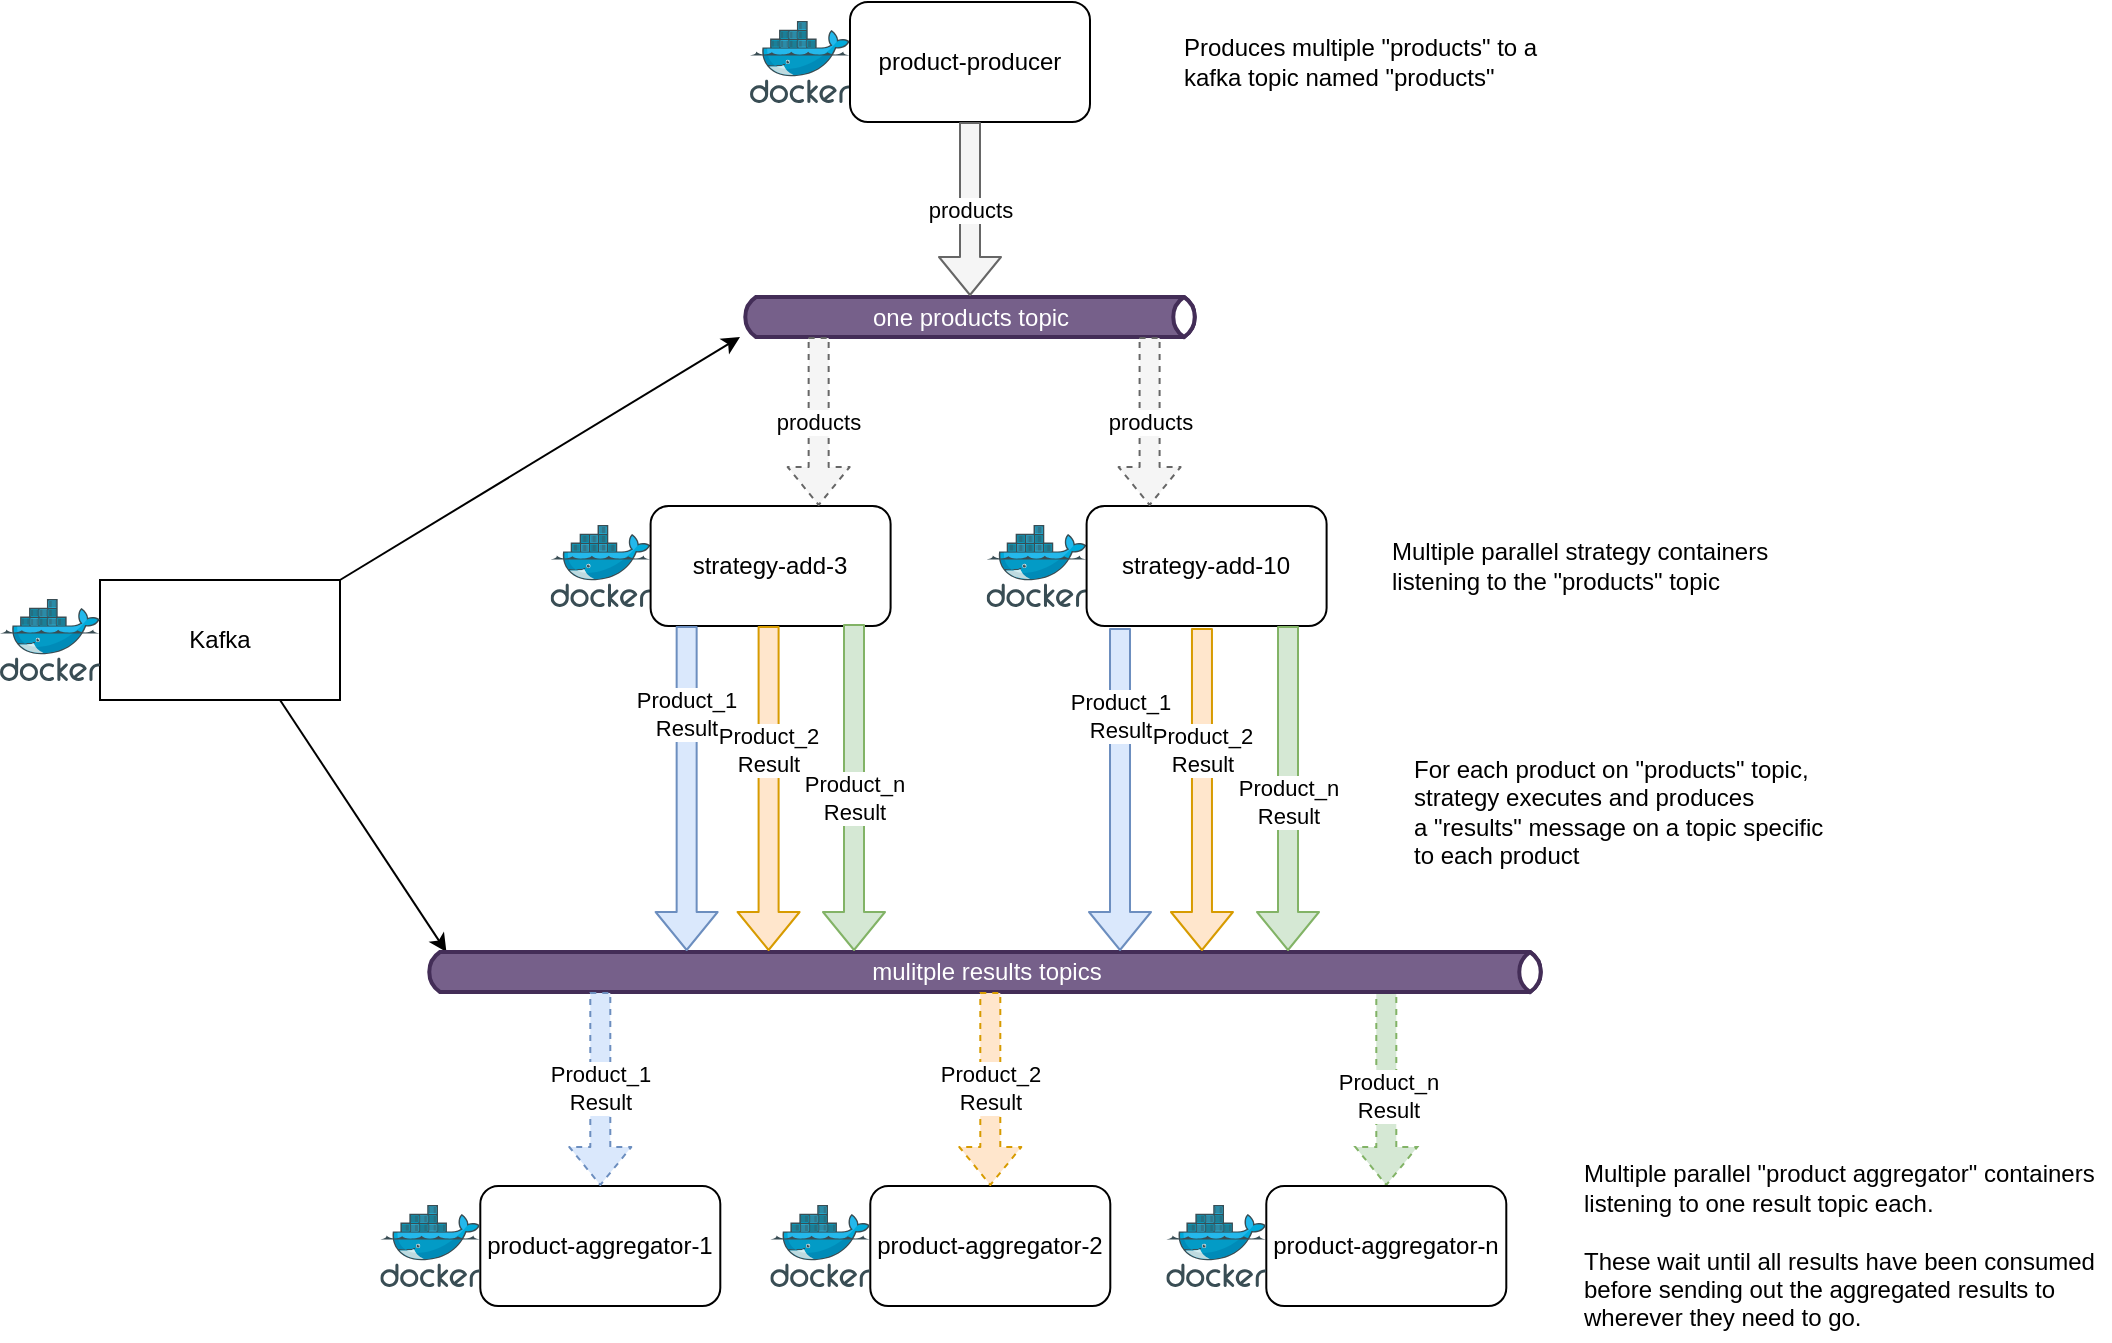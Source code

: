 <mxfile version="13.7.7" type="github">
  <diagram id="RekH_1G7RWVAD5rtdvup" name="untitled">
    <mxGraphModel dx="1182" dy="388" grid="1" gridSize="10" guides="1" tooltips="1" connect="1" arrows="1" fold="1" page="0" pageScale="1" pageWidth="827" pageHeight="1169" background="none" math="0" shadow="0">
      <root>
        <mxCell id="6bo9QPTR8BAE27Jl6f97-0" />
        <mxCell id="6bo9QPTR8BAE27Jl6f97-1" parent="6bo9QPTR8BAE27Jl6f97-0" />
        <mxCell id="AFFleFbOA_NaLcwn-8TM-2" value="" style="aspect=fixed;html=1;points=[];align=center;image;fontSize=12;image=img/lib/mscae/Docker.svg;" parent="6bo9QPTR8BAE27Jl6f97-1" vertex="1">
          <mxGeometry x="130" y="192.5" width="50" height="41" as="geometry" />
        </mxCell>
        <mxCell id="6sv9-S7iVqy-Pt7Is2Te-0" value="one products topic" style="html=1;outlineConnect=0;fillColor=#76608a;strokeColor=#432D57;gradientDirection=north;strokeWidth=2;shape=mxgraph.networks.bus;gradientColor=none;gradientDirection=north;fontColor=#ffffff;perimeter=backbonePerimeter;backboneSize=20;rotation=0;horizontal=1;" parent="6bo9QPTR8BAE27Jl6f97-1" vertex="1">
          <mxGeometry x="125" y="330.5" width="230" height="20" as="geometry" />
        </mxCell>
        <mxCell id="6sv9-S7iVqy-Pt7Is2Te-2" value="product-producer" style="rounded=1;whiteSpace=wrap;html=1;" parent="6bo9QPTR8BAE27Jl6f97-1" vertex="1">
          <mxGeometry x="180" y="183" width="120" height="60" as="geometry" />
        </mxCell>
        <mxCell id="G2DQx5q_0J_Hvf2mpVK6-37" value="Kafka" style="rounded=0;whiteSpace=wrap;html=1;" parent="6bo9QPTR8BAE27Jl6f97-1" vertex="1">
          <mxGeometry x="-195" y="472" width="120" height="60" as="geometry" />
        </mxCell>
        <mxCell id="G2DQx5q_0J_Hvf2mpVK6-38" value="" style="aspect=fixed;html=1;points=[];align=center;image;fontSize=12;image=img/lib/mscae/Docker.svg;" parent="6bo9QPTR8BAE27Jl6f97-1" vertex="1">
          <mxGeometry x="-245" y="481.5" width="50" height="41" as="geometry" />
        </mxCell>
        <mxCell id="G2DQx5q_0J_Hvf2mpVK6-39" value="" style="endArrow=classic;html=1;exitX=1;exitY=0;exitDx=0;exitDy=0;" parent="6bo9QPTR8BAE27Jl6f97-1" source="G2DQx5q_0J_Hvf2mpVK6-37" target="6sv9-S7iVqy-Pt7Is2Te-0" edge="1">
          <mxGeometry width="50" height="50" relative="1" as="geometry">
            <mxPoint x="-148" y="514.5" as="sourcePoint" />
            <mxPoint x="-18" y="415" as="targetPoint" />
          </mxGeometry>
        </mxCell>
        <mxCell id="G2DQx5q_0J_Hvf2mpVK6-45" value="" style="endArrow=classic;html=1;entryX=0.02;entryY=0;entryDx=0;entryDy=0;entryPerimeter=0;exitX=0.75;exitY=1;exitDx=0;exitDy=0;" parent="6bo9QPTR8BAE27Jl6f97-1" source="G2DQx5q_0J_Hvf2mpVK6-37" target="wLk9wJPV_KywOvrw5g_5-9" edge="1">
          <mxGeometry width="50" height="50" relative="1" as="geometry">
            <mxPoint x="-158" y="634.5" as="sourcePoint" />
            <mxPoint x="-18" y="824.5" as="targetPoint" />
          </mxGeometry>
        </mxCell>
        <mxCell id="wLk9wJPV_KywOvrw5g_5-0" value="products" style="shape=flexArrow;endArrow=classic;html=1;exitX=0.5;exitY=1;exitDx=0;exitDy=0;fillColor=#f5f5f5;strokeColor=#666666;" parent="6bo9QPTR8BAE27Jl6f97-1" source="6sv9-S7iVqy-Pt7Is2Te-2" target="6sv9-S7iVqy-Pt7Is2Te-0" edge="1">
          <mxGeometry width="50" height="50" relative="1" as="geometry">
            <mxPoint x="237.0" y="234" as="sourcePoint" />
            <mxPoint x="237.35" y="327" as="targetPoint" />
          </mxGeometry>
        </mxCell>
        <mxCell id="wLk9wJPV_KywOvrw5g_5-3" value="" style="group" parent="6bo9QPTR8BAE27Jl6f97-1" vertex="1" connectable="0">
          <mxGeometry x="10" y="435" width="190.3" height="60" as="geometry" />
        </mxCell>
        <mxCell id="wLk9wJPV_KywOvrw5g_5-1" value="" style="group" parent="wLk9wJPV_KywOvrw5g_5-3" vertex="1" connectable="0">
          <mxGeometry width="190.3" height="60" as="geometry" />
        </mxCell>
        <mxCell id="6sv9-S7iVqy-Pt7Is2Te-7" value="" style="aspect=fixed;html=1;points=[];align=center;image;fontSize=12;image=img/lib/mscae/Docker.svg;" parent="wLk9wJPV_KywOvrw5g_5-1" vertex="1">
          <mxGeometry x="20.3" y="9.5" width="50" height="41" as="geometry" />
        </mxCell>
        <mxCell id="6sv9-S7iVqy-Pt7Is2Te-3" value="strategy-add-3" style="rounded=1;whiteSpace=wrap;html=1;" parent="wLk9wJPV_KywOvrw5g_5-1" vertex="1">
          <mxGeometry x="70.3" width="120" height="60" as="geometry" />
        </mxCell>
        <mxCell id="wLk9wJPV_KywOvrw5g_5-2" value="products" style="shape=flexArrow;endArrow=classic;html=1;fillColor=#f5f5f5;strokeColor=#666666;dashed=1;" parent="wLk9wJPV_KywOvrw5g_5-3" source="6sv9-S7iVqy-Pt7Is2Te-0" target="6sv9-S7iVqy-Pt7Is2Te-3" edge="1">
          <mxGeometry width="50" height="50" relative="1" as="geometry">
            <mxPoint x="240" y="-205" as="sourcePoint" />
            <mxPoint x="240" y="-94.324" as="targetPoint" />
          </mxGeometry>
        </mxCell>
        <mxCell id="wLk9wJPV_KywOvrw5g_5-4" value="" style="group" parent="6bo9QPTR8BAE27Jl6f97-1" vertex="1" connectable="0">
          <mxGeometry x="228" y="435" width="190.3" height="60" as="geometry" />
        </mxCell>
        <mxCell id="wLk9wJPV_KywOvrw5g_5-5" value="" style="group" parent="wLk9wJPV_KywOvrw5g_5-4" vertex="1" connectable="0">
          <mxGeometry width="190.3" height="60" as="geometry" />
        </mxCell>
        <mxCell id="wLk9wJPV_KywOvrw5g_5-6" value="" style="aspect=fixed;html=1;points=[];align=center;image;fontSize=12;image=img/lib/mscae/Docker.svg;" parent="wLk9wJPV_KywOvrw5g_5-5" vertex="1">
          <mxGeometry x="20.3" y="9.5" width="50" height="41" as="geometry" />
        </mxCell>
        <mxCell id="wLk9wJPV_KywOvrw5g_5-7" value="strategy-add-10" style="rounded=1;whiteSpace=wrap;html=1;" parent="wLk9wJPV_KywOvrw5g_5-5" vertex="1">
          <mxGeometry x="70.3" width="120" height="60" as="geometry" />
        </mxCell>
        <mxCell id="wLk9wJPV_KywOvrw5g_5-8" value="products" style="shape=flexArrow;endArrow=classic;html=1;fillColor=#f5f5f5;strokeColor=#666666;dashed=1;" parent="6bo9QPTR8BAE27Jl6f97-1" source="6sv9-S7iVqy-Pt7Is2Te-0" target="wLk9wJPV_KywOvrw5g_5-7" edge="1">
          <mxGeometry width="50" height="50" relative="1" as="geometry">
            <mxPoint x="465" y="229" as="sourcePoint" />
            <mxPoint x="465" y="339.676" as="targetPoint" />
          </mxGeometry>
        </mxCell>
        <mxCell id="wLk9wJPV_KywOvrw5g_5-35" style="edgeStyle=none;shape=flexArrow;rounded=0;orthogonalLoop=1;jettySize=auto;html=1;entryX=0.5;entryY=0;entryDx=0;entryDy=0;fillColor=#d5e8d4;strokeColor=#82b366;dashed=1;" parent="6bo9QPTR8BAE27Jl6f97-1" source="wLk9wJPV_KywOvrw5g_5-9" target="wLk9wJPV_KywOvrw5g_5-23" edge="1">
          <mxGeometry relative="1" as="geometry" />
        </mxCell>
        <mxCell id="wLk9wJPV_KywOvrw5g_5-36" value="Product_n&lt;br&gt;Result" style="edgeLabel;html=1;align=center;verticalAlign=middle;resizable=0;points=[];" parent="wLk9wJPV_KywOvrw5g_5-35" vertex="1" connectable="0">
          <mxGeometry x="-0.313" y="-2" relative="1" as="geometry">
            <mxPoint x="2.85" y="18.14" as="offset" />
          </mxGeometry>
        </mxCell>
        <mxCell id="wLk9wJPV_KywOvrw5g_5-9" value="mulitple results topics" style="html=1;outlineConnect=0;fillColor=#76608a;strokeColor=#432D57;gradientDirection=north;strokeWidth=2;shape=mxgraph.networks.bus;gradientColor=none;gradientDirection=north;fontColor=#ffffff;perimeter=backbonePerimeter;backboneSize=20;rotation=0;horizontal=1;" parent="6bo9QPTR8BAE27Jl6f97-1" vertex="1">
          <mxGeometry x="-33" y="658" width="561" height="20" as="geometry" />
        </mxCell>
        <mxCell id="wLk9wJPV_KywOvrw5g_5-10" value="Product_1&lt;br&gt;Result" style="shape=flexArrow;endArrow=classic;html=1;fillColor=#dae8fc;strokeColor=#6c8ebf;" parent="6bo9QPTR8BAE27Jl6f97-1" target="wLk9wJPV_KywOvrw5g_5-9" edge="1">
          <mxGeometry x="-0.463" width="50" height="50" relative="1" as="geometry">
            <mxPoint x="98.324" y="495.003" as="sourcePoint" />
            <mxPoint x="98.324" y="770.429" as="targetPoint" />
            <mxPoint as="offset" />
          </mxGeometry>
        </mxCell>
        <mxCell id="wLk9wJPV_KywOvrw5g_5-11" value="Product_2&lt;br&gt;Result" style="shape=flexArrow;endArrow=classic;html=1;exitX=0.5;exitY=1;exitDx=0;exitDy=0;fillColor=#ffe6cc;strokeColor=#d79b00;" parent="6bo9QPTR8BAE27Jl6f97-1" target="wLk9wJPV_KywOvrw5g_5-9" edge="1">
          <mxGeometry x="-0.231" width="50" height="50" relative="1" as="geometry">
            <mxPoint x="139.3" y="495" as="sourcePoint" />
            <mxPoint x="139.3" y="770.429" as="targetPoint" />
            <mxPoint y="-1" as="offset" />
          </mxGeometry>
        </mxCell>
        <mxCell id="wLk9wJPV_KywOvrw5g_5-13" value="Product_1&lt;br&gt;Result" style="shape=flexArrow;endArrow=classic;html=1;fillColor=#dae8fc;strokeColor=#6c8ebf;" parent="6bo9QPTR8BAE27Jl6f97-1" target="wLk9wJPV_KywOvrw5g_5-9" edge="1">
          <mxGeometry x="-0.463" width="50" height="50" relative="1" as="geometry">
            <mxPoint x="315.004" y="496.003" as="sourcePoint" />
            <mxPoint x="315.004" y="771.429" as="targetPoint" />
            <mxPoint as="offset" />
          </mxGeometry>
        </mxCell>
        <mxCell id="wLk9wJPV_KywOvrw5g_5-14" value="Product_2&lt;br&gt;Result" style="shape=flexArrow;endArrow=classic;html=1;exitX=0.5;exitY=1;exitDx=0;exitDy=0;fillColor=#ffe6cc;strokeColor=#d79b00;" parent="6bo9QPTR8BAE27Jl6f97-1" target="wLk9wJPV_KywOvrw5g_5-9" edge="1">
          <mxGeometry x="-0.231" width="50" height="50" relative="1" as="geometry">
            <mxPoint x="355.98" y="496" as="sourcePoint" />
            <mxPoint x="355.98" y="771.429" as="targetPoint" />
            <mxPoint y="-1" as="offset" />
          </mxGeometry>
        </mxCell>
        <mxCell id="wLk9wJPV_KywOvrw5g_5-15" value="Product_n&lt;br&gt;Result" style="shape=flexArrow;endArrow=classic;html=1;fillColor=#d5e8d4;strokeColor=#82b366;" parent="6bo9QPTR8BAE27Jl6f97-1" target="wLk9wJPV_KywOvrw5g_5-9" edge="1">
          <mxGeometry x="0.085" width="50" height="50" relative="1" as="geometry">
            <mxPoint x="399.004" y="495.003" as="sourcePoint" />
            <mxPoint x="399.004" y="771.429" as="targetPoint" />
            <mxPoint as="offset" />
          </mxGeometry>
        </mxCell>
        <mxCell id="wLk9wJPV_KywOvrw5g_5-16" value="Product_n&lt;br&gt;Result" style="shape=flexArrow;endArrow=classic;html=1;exitX=0.5;exitY=1;exitDx=0;exitDy=0;fillColor=#d5e8d4;strokeColor=#82b366;" parent="6bo9QPTR8BAE27Jl6f97-1" target="wLk9wJPV_KywOvrw5g_5-9" edge="1">
          <mxGeometry x="0.067" width="50" height="50" relative="1" as="geometry">
            <mxPoint x="182.0" y="494" as="sourcePoint" />
            <mxPoint x="182.0" y="769.429" as="targetPoint" />
            <mxPoint as="offset" />
          </mxGeometry>
        </mxCell>
        <mxCell id="wLk9wJPV_KywOvrw5g_5-18" value="" style="group" parent="6bo9QPTR8BAE27Jl6f97-1" vertex="1" connectable="0">
          <mxGeometry x="-73" y="775" width="188.15" height="60" as="geometry" />
        </mxCell>
        <mxCell id="G2DQx5q_0J_Hvf2mpVK6-13" value="product-aggregator-1" style="rounded=1;whiteSpace=wrap;html=1;" parent="wLk9wJPV_KywOvrw5g_5-18" vertex="1">
          <mxGeometry x="68.15" width="120" height="60" as="geometry" />
        </mxCell>
        <mxCell id="G2DQx5q_0J_Hvf2mpVK6-14" value="" style="aspect=fixed;html=1;points=[];align=center;image;fontSize=12;image=img/lib/mscae/Docker.svg;" parent="wLk9wJPV_KywOvrw5g_5-18" vertex="1">
          <mxGeometry x="18.15" y="9.5" width="50" height="41" as="geometry" />
        </mxCell>
        <mxCell id="wLk9wJPV_KywOvrw5g_5-22" value="" style="group" parent="6bo9QPTR8BAE27Jl6f97-1" vertex="1" connectable="0">
          <mxGeometry x="320" y="775" width="188.15" height="60" as="geometry" />
        </mxCell>
        <mxCell id="wLk9wJPV_KywOvrw5g_5-23" value="product-aggregator-n" style="rounded=1;whiteSpace=wrap;html=1;" parent="wLk9wJPV_KywOvrw5g_5-22" vertex="1">
          <mxGeometry x="68.15" width="120" height="60" as="geometry" />
        </mxCell>
        <mxCell id="wLk9wJPV_KywOvrw5g_5-24" value="" style="aspect=fixed;html=1;points=[];align=center;image;fontSize=12;image=img/lib/mscae/Docker.svg;" parent="wLk9wJPV_KywOvrw5g_5-22" vertex="1">
          <mxGeometry x="18.15" y="9.5" width="50" height="41" as="geometry" />
        </mxCell>
        <mxCell id="wLk9wJPV_KywOvrw5g_5-30" value="Product_1&lt;br&gt;Result" style="shape=flexArrow;endArrow=classic;html=1;entryX=0.5;entryY=0;entryDx=0;entryDy=0;fillColor=#dae8fc;strokeColor=#6c8ebf;dashed=1;" parent="6bo9QPTR8BAE27Jl6f97-1" source="wLk9wJPV_KywOvrw5g_5-9" target="G2DQx5q_0J_Hvf2mpVK6-13" edge="1">
          <mxGeometry x="-0.032" width="50" height="50" relative="1" as="geometry">
            <mxPoint x="108.324" y="505.003" as="sourcePoint" />
            <mxPoint x="108.324" y="780.429" as="targetPoint" />
            <mxPoint y="1" as="offset" />
          </mxGeometry>
        </mxCell>
        <mxCell id="wLk9wJPV_KywOvrw5g_5-32" value="" style="group" parent="6bo9QPTR8BAE27Jl6f97-1" vertex="1" connectable="0">
          <mxGeometry x="122" y="775" width="188.15" height="60" as="geometry" />
        </mxCell>
        <mxCell id="wLk9wJPV_KywOvrw5g_5-19" value="" style="group" parent="wLk9wJPV_KywOvrw5g_5-32" vertex="1" connectable="0">
          <mxGeometry width="188.15" height="60" as="geometry" />
        </mxCell>
        <mxCell id="wLk9wJPV_KywOvrw5g_5-20" value="product-aggregator-2" style="rounded=1;whiteSpace=wrap;html=1;" parent="wLk9wJPV_KywOvrw5g_5-19" vertex="1">
          <mxGeometry x="68.15" width="120" height="60" as="geometry" />
        </mxCell>
        <mxCell id="wLk9wJPV_KywOvrw5g_5-21" value="" style="aspect=fixed;html=1;points=[];align=center;image;fontSize=12;image=img/lib/mscae/Docker.svg;" parent="wLk9wJPV_KywOvrw5g_5-19" vertex="1">
          <mxGeometry x="18.15" y="9.5" width="50" height="41" as="geometry" />
        </mxCell>
        <mxCell id="wLk9wJPV_KywOvrw5g_5-34" style="edgeStyle=none;shape=flexArrow;rounded=0;orthogonalLoop=1;jettySize=auto;html=1;exitX=0.75;exitY=1;exitDx=0;exitDy=0;" parent="wLk9wJPV_KywOvrw5g_5-19" source="wLk9wJPV_KywOvrw5g_5-20" target="wLk9wJPV_KywOvrw5g_5-20" edge="1">
          <mxGeometry relative="1" as="geometry" />
        </mxCell>
        <mxCell id="wLk9wJPV_KywOvrw5g_5-37" value="Product_2&lt;br&gt;Result" style="shape=flexArrow;endArrow=classic;html=1;entryX=0.5;entryY=0;entryDx=0;entryDy=0;fillColor=#ffe6cc;strokeColor=#d79b00;dashed=1;" parent="6bo9QPTR8BAE27Jl6f97-1" source="wLk9wJPV_KywOvrw5g_5-9" target="wLk9wJPV_KywOvrw5g_5-20" edge="1">
          <mxGeometry x="-0.032" width="50" height="50" relative="1" as="geometry">
            <mxPoint x="200.3" y="780.003" as="sourcePoint" />
            <mxPoint x="200.3" y="884.86" as="targetPoint" />
            <mxPoint y="1" as="offset" />
          </mxGeometry>
        </mxCell>
        <mxCell id="wLk9wJPV_KywOvrw5g_5-38" value="Produces multiple &quot;products&quot; to a &lt;br&gt;kafka topic named &quot;products&quot;" style="text;html=1;align=left;verticalAlign=middle;resizable=0;points=[];autosize=1;" parent="6bo9QPTR8BAE27Jl6f97-1" vertex="1">
          <mxGeometry x="345" y="197" width="187" height="32" as="geometry" />
        </mxCell>
        <mxCell id="wLk9wJPV_KywOvrw5g_5-39" value="Multiple parallel strategy containers &lt;br&gt;listening to the &quot;products&quot; topic" style="text;html=1;align=left;verticalAlign=middle;resizable=0;points=[];autosize=1;" parent="6bo9QPTR8BAE27Jl6f97-1" vertex="1">
          <mxGeometry x="449" y="449" width="198" height="32" as="geometry" />
        </mxCell>
        <mxCell id="wLk9wJPV_KywOvrw5g_5-40" value="For each product on &quot;products&quot; topic, &lt;br&gt;strategy executes and produces &lt;br&gt;a &quot;results&quot; message on a topic&amp;nbsp;&lt;span&gt;specific &lt;br&gt;to each product&lt;/span&gt;" style="text;html=1;align=left;verticalAlign=middle;resizable=0;points=[];autosize=1;" parent="6bo9QPTR8BAE27Jl6f97-1" vertex="1">
          <mxGeometry x="460" y="558" width="215" height="60" as="geometry" />
        </mxCell>
        <mxCell id="wLk9wJPV_KywOvrw5g_5-41" value="Multiple parallel &quot;product aggregator&quot; containers &lt;br&gt;listening to one result topic each.&lt;br&gt;&lt;br&gt;These wait until all results have been consumed&lt;br&gt;before sending out the aggregated results to &lt;br&gt;wherever they need to go." style="text;html=1;align=left;verticalAlign=middle;resizable=0;points=[];autosize=1;" parent="6bo9QPTR8BAE27Jl6f97-1" vertex="1">
          <mxGeometry x="545" y="761" width="265" height="88" as="geometry" />
        </mxCell>
      </root>
    </mxGraphModel>
  </diagram>
</mxfile>
